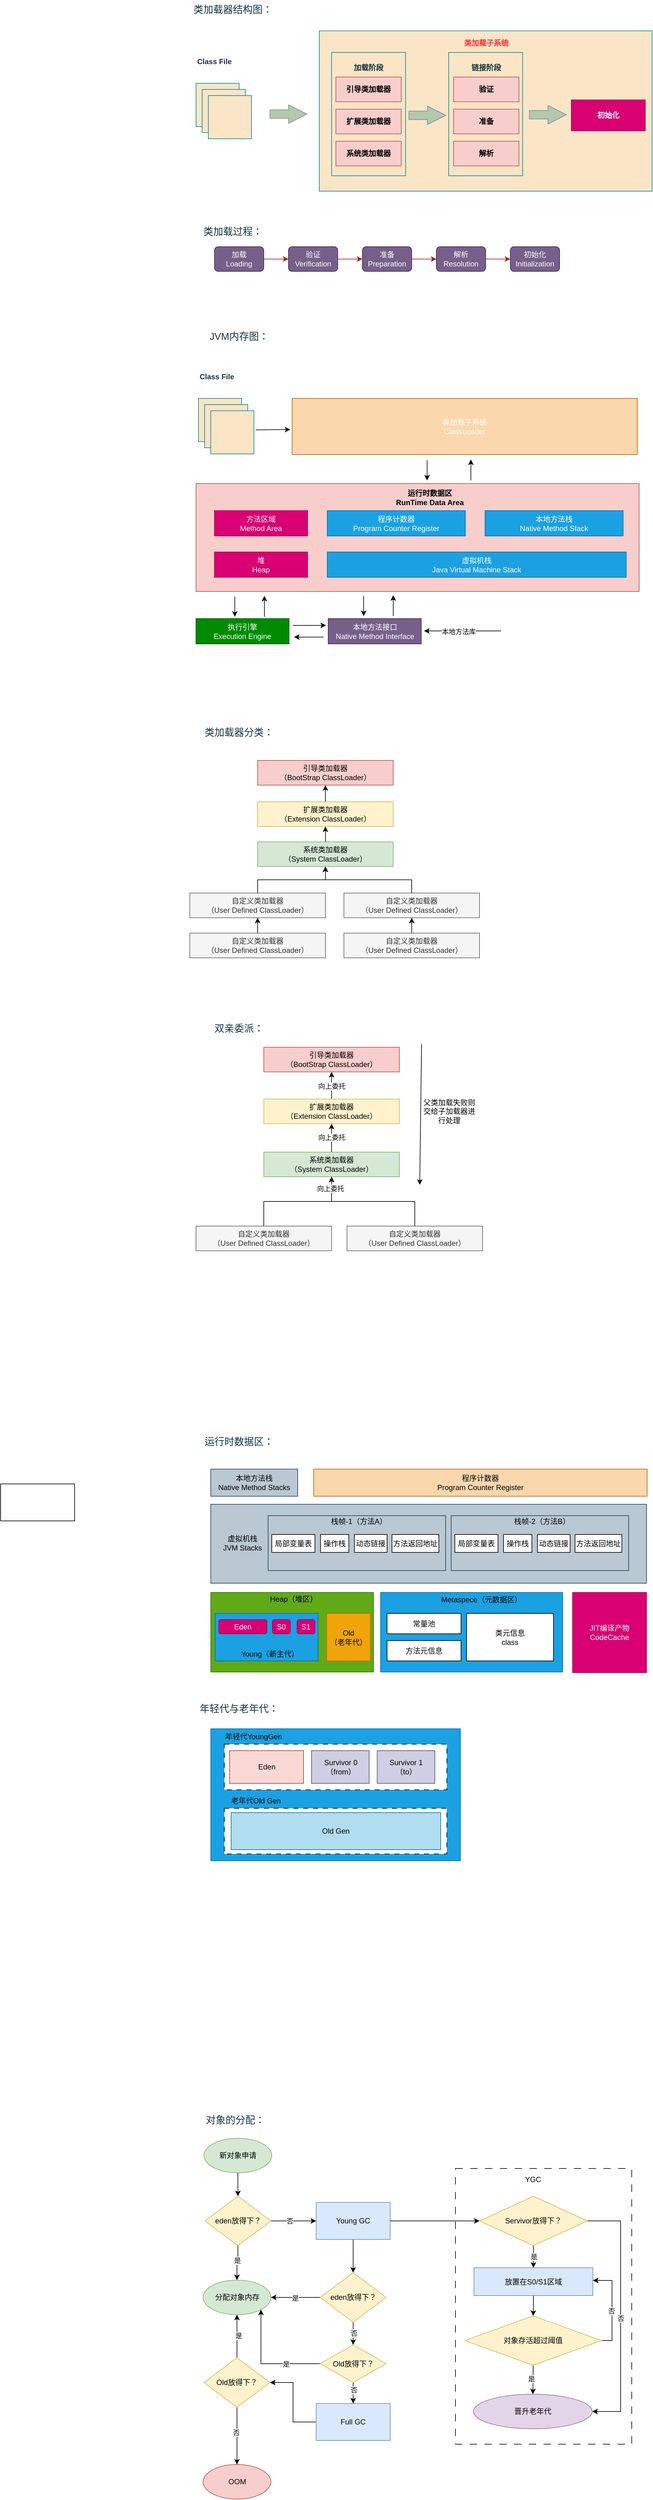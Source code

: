 <mxfile version="28.2.0">
  <diagram name="第 1 页" id="eqtePIM6AgWa9ITxUycX">
    <mxGraphModel dx="2040" dy="730" grid="0" gridSize="10" guides="1" tooltips="1" connect="1" arrows="1" fold="1" page="1" pageScale="1" pageWidth="827" pageHeight="1169" math="0" shadow="0">
      <root>
        <mxCell id="0" />
        <mxCell id="1" parent="0" />
        <mxCell id="AoabHPwV4vqNmbXxIZFJ-24" value="" style="group" parent="1" vertex="1" connectable="0">
          <mxGeometry x="50" y="90" width="740" height="260" as="geometry" />
        </mxCell>
        <mxCell id="AoabHPwV4vqNmbXxIZFJ-2" value="" style="rounded=0;whiteSpace=wrap;html=1;labelBackgroundColor=none;fillColor=#FAE5C7;strokeColor=#0F8B8D;fontColor=#143642;fontStyle=1" parent="AoabHPwV4vqNmbXxIZFJ-24" vertex="1">
          <mxGeometry y="85" width="70" height="70" as="geometry" />
        </mxCell>
        <mxCell id="AoabHPwV4vqNmbXxIZFJ-3" value="" style="rounded=0;whiteSpace=wrap;html=1;labelBackgroundColor=none;fillColor=#FAE5C7;strokeColor=#0F8B8D;fontColor=#143642;fontStyle=1" parent="AoabHPwV4vqNmbXxIZFJ-24" vertex="1">
          <mxGeometry x="10" y="95" width="70" height="70" as="geometry" />
        </mxCell>
        <mxCell id="AoabHPwV4vqNmbXxIZFJ-4" value="" style="rounded=0;whiteSpace=wrap;html=1;labelBackgroundColor=none;fillColor=#FAE5C7;strokeColor=#0F8B8D;fontColor=#143642;fontStyle=1" parent="AoabHPwV4vqNmbXxIZFJ-24" vertex="1">
          <mxGeometry x="20" y="105" width="70" height="70" as="geometry" />
        </mxCell>
        <mxCell id="AoabHPwV4vqNmbXxIZFJ-5" value="" style="rounded=0;whiteSpace=wrap;html=1;labelBackgroundColor=none;fillColor=#FAE5C7;strokeColor=#0F8B8D;fontColor=#143642;fontStyle=1" parent="AoabHPwV4vqNmbXxIZFJ-24" vertex="1">
          <mxGeometry x="200" width="540" height="260" as="geometry" />
        </mxCell>
        <mxCell id="AoabHPwV4vqNmbXxIZFJ-8" value="&lt;font color=&quot;#ff3333&quot;&gt;类加载子系统&lt;/font&gt;" style="text;html=1;strokeColor=none;fillColor=none;align=center;verticalAlign=middle;whiteSpace=wrap;rounded=0;fontStyle=1;labelBackgroundColor=none;fontColor=#143642;" parent="AoabHPwV4vqNmbXxIZFJ-24" vertex="1">
          <mxGeometry x="421" y="5" width="100" height="30" as="geometry" />
        </mxCell>
        <mxCell id="AoabHPwV4vqNmbXxIZFJ-9" value="" style="rounded=0;whiteSpace=wrap;html=1;labelBackgroundColor=none;fillColor=#FAE5C7;strokeColor=#0F8B8D;fontColor=#143642;fontStyle=1" parent="AoabHPwV4vqNmbXxIZFJ-24" vertex="1">
          <mxGeometry x="220" y="35" width="120" height="200" as="geometry" />
        </mxCell>
        <mxCell id="AoabHPwV4vqNmbXxIZFJ-10" value="" style="rounded=0;whiteSpace=wrap;html=1;labelBackgroundColor=none;fillColor=#FAE5C7;strokeColor=#0F8B8D;fontColor=#143642;fontStyle=1" parent="AoabHPwV4vqNmbXxIZFJ-24" vertex="1">
          <mxGeometry x="410" y="35" width="120" height="200" as="geometry" />
        </mxCell>
        <mxCell id="AoabHPwV4vqNmbXxIZFJ-11" value="初始化" style="rounded=0;whiteSpace=wrap;html=1;labelBackgroundColor=none;fillColor=#d80073;strokeColor=#A50040;fontColor=#ffffff;fontStyle=1" parent="AoabHPwV4vqNmbXxIZFJ-24" vertex="1">
          <mxGeometry x="609" y="112" width="120" height="50" as="geometry" />
        </mxCell>
        <mxCell id="AoabHPwV4vqNmbXxIZFJ-12" value="加载阶段" style="text;html=1;strokeColor=none;fillColor=none;align=center;verticalAlign=middle;whiteSpace=wrap;rounded=0;labelBackgroundColor=none;fontColor=#143642;fontStyle=1" parent="AoabHPwV4vqNmbXxIZFJ-24" vertex="1">
          <mxGeometry x="250" y="45" width="60" height="30" as="geometry" />
        </mxCell>
        <mxCell id="AoabHPwV4vqNmbXxIZFJ-13" value="链接阶段" style="text;html=1;strokeColor=none;fillColor=none;align=center;verticalAlign=middle;whiteSpace=wrap;rounded=0;labelBackgroundColor=none;fontColor=#143642;fontStyle=1" parent="AoabHPwV4vqNmbXxIZFJ-24" vertex="1">
          <mxGeometry x="441" y="45" width="60" height="30" as="geometry" />
        </mxCell>
        <mxCell id="AoabHPwV4vqNmbXxIZFJ-14" value="引导类加载器" style="rounded=0;whiteSpace=wrap;html=1;labelBackgroundColor=none;fillColor=#f8cecc;strokeColor=#b85450;fontStyle=1" parent="AoabHPwV4vqNmbXxIZFJ-24" vertex="1">
          <mxGeometry x="227" y="75" width="106" height="40" as="geometry" />
        </mxCell>
        <mxCell id="AoabHPwV4vqNmbXxIZFJ-15" value="扩展类加载器" style="rounded=0;whiteSpace=wrap;html=1;labelBackgroundColor=none;fillColor=#f8cecc;strokeColor=#b85450;fontStyle=1" parent="AoabHPwV4vqNmbXxIZFJ-24" vertex="1">
          <mxGeometry x="227" y="127" width="106" height="40" as="geometry" />
        </mxCell>
        <mxCell id="AoabHPwV4vqNmbXxIZFJ-16" value="系统类加载器" style="rounded=0;whiteSpace=wrap;html=1;labelBackgroundColor=none;fillColor=#f8cecc;strokeColor=#b85450;fontStyle=1" parent="AoabHPwV4vqNmbXxIZFJ-24" vertex="1">
          <mxGeometry x="227" y="179" width="106" height="40" as="geometry" />
        </mxCell>
        <mxCell id="AoabHPwV4vqNmbXxIZFJ-17" value="验证" style="rounded=0;whiteSpace=wrap;html=1;labelBackgroundColor=none;fillColor=#f8cecc;strokeColor=#b85450;fontStyle=1" parent="AoabHPwV4vqNmbXxIZFJ-24" vertex="1">
          <mxGeometry x="418" y="75" width="106" height="40" as="geometry" />
        </mxCell>
        <mxCell id="AoabHPwV4vqNmbXxIZFJ-18" value="准备" style="rounded=0;whiteSpace=wrap;html=1;labelBackgroundColor=none;fillColor=#f8cecc;strokeColor=#b85450;fontStyle=1" parent="AoabHPwV4vqNmbXxIZFJ-24" vertex="1">
          <mxGeometry x="418" y="127" width="106" height="40" as="geometry" />
        </mxCell>
        <mxCell id="AoabHPwV4vqNmbXxIZFJ-19" value="解析" style="rounded=0;whiteSpace=wrap;html=1;labelBackgroundColor=none;fillColor=#f8cecc;strokeColor=#b85450;fontStyle=1" parent="AoabHPwV4vqNmbXxIZFJ-24" vertex="1">
          <mxGeometry x="418" y="179" width="106" height="40" as="geometry" />
        </mxCell>
        <mxCell id="AoabHPwV4vqNmbXxIZFJ-20" value="Class File" style="text;html=1;strokeColor=none;fillColor=none;align=center;verticalAlign=middle;whiteSpace=wrap;rounded=0;fontColor=#143642;fontStyle=1" parent="AoabHPwV4vqNmbXxIZFJ-24" vertex="1">
          <mxGeometry y="35" width="60" height="30" as="geometry" />
        </mxCell>
        <mxCell id="AoabHPwV4vqNmbXxIZFJ-21" value="" style="html=1;shadow=0;dashed=0;align=center;verticalAlign=middle;shape=mxgraph.arrows2.arrow;dy=0.54;dx=29.8;direction=east;notch=0;strokeColor=#788AA3;fontColor=#46495D;fillColor=#B2C9AB;" parent="AoabHPwV4vqNmbXxIZFJ-24" vertex="1">
          <mxGeometry x="120" y="120" width="60" height="30" as="geometry" />
        </mxCell>
        <mxCell id="AoabHPwV4vqNmbXxIZFJ-22" value="" style="html=1;shadow=0;dashed=0;align=center;verticalAlign=middle;shape=mxgraph.arrows2.arrow;dy=0.54;dx=29.8;direction=east;notch=0;strokeColor=#788AA3;fontColor=#46495D;fillColor=#B2C9AB;" parent="AoabHPwV4vqNmbXxIZFJ-24" vertex="1">
          <mxGeometry x="345.5" y="122" width="60" height="30" as="geometry" />
        </mxCell>
        <mxCell id="AoabHPwV4vqNmbXxIZFJ-23" value="" style="html=1;shadow=0;dashed=0;align=center;verticalAlign=middle;shape=mxgraph.arrows2.arrow;dy=0.54;dx=29.8;direction=east;notch=0;strokeColor=#788AA3;fontColor=#46495D;fillColor=#B2C9AB;" parent="AoabHPwV4vqNmbXxIZFJ-24" vertex="1">
          <mxGeometry x="541" y="121" width="60" height="30" as="geometry" />
        </mxCell>
        <mxCell id="AoabHPwV4vqNmbXxIZFJ-25" value="类加载器结构图：" style="text;html=1;strokeColor=none;fillColor=none;align=center;verticalAlign=middle;whiteSpace=wrap;rounded=0;fontColor=#143642;fontSize=16;" parent="1" vertex="1">
          <mxGeometry x="40" y="40" width="140" height="30" as="geometry" />
        </mxCell>
        <mxCell id="AoabHPwV4vqNmbXxIZFJ-37" value="" style="group" parent="1" vertex="1" connectable="0">
          <mxGeometry x="40" y="400" width="600" height="80" as="geometry" />
        </mxCell>
        <mxCell id="AoabHPwV4vqNmbXxIZFJ-26" value="类加载过程：" style="text;html=1;strokeColor=none;fillColor=none;align=center;verticalAlign=middle;whiteSpace=wrap;rounded=0;fontColor=#143642;fontSize=16;" parent="AoabHPwV4vqNmbXxIZFJ-37" vertex="1">
          <mxGeometry width="140" height="30" as="geometry" />
        </mxCell>
        <mxCell id="AoabHPwV4vqNmbXxIZFJ-28" value="加载&lt;br&gt;Loading" style="rounded=1;whiteSpace=wrap;html=1;strokeColor=#432D57;fontColor=#ffffff;fillColor=#76608a;" parent="AoabHPwV4vqNmbXxIZFJ-37" vertex="1">
          <mxGeometry x="40" y="40" width="80" height="40" as="geometry" />
        </mxCell>
        <mxCell id="AoabHPwV4vqNmbXxIZFJ-29" value="验证&lt;br&gt;Verification" style="rounded=1;whiteSpace=wrap;html=1;strokeColor=#432D57;fontColor=#ffffff;fillColor=#76608a;" parent="AoabHPwV4vqNmbXxIZFJ-37" vertex="1">
          <mxGeometry x="160" y="40" width="80" height="40" as="geometry" />
        </mxCell>
        <mxCell id="AoabHPwV4vqNmbXxIZFJ-33" value="" style="edgeStyle=orthogonalEdgeStyle;rounded=0;orthogonalLoop=1;jettySize=auto;html=1;strokeColor=#A8201A;fontColor=#143642;fillColor=#FAE5C7;" parent="AoabHPwV4vqNmbXxIZFJ-37" source="AoabHPwV4vqNmbXxIZFJ-28" target="AoabHPwV4vqNmbXxIZFJ-29" edge="1">
          <mxGeometry relative="1" as="geometry" />
        </mxCell>
        <mxCell id="AoabHPwV4vqNmbXxIZFJ-30" value="准备&lt;br&gt;Preparation" style="rounded=1;whiteSpace=wrap;html=1;strokeColor=#432D57;fontColor=#ffffff;fillColor=#76608a;" parent="AoabHPwV4vqNmbXxIZFJ-37" vertex="1">
          <mxGeometry x="280" y="40" width="80" height="40" as="geometry" />
        </mxCell>
        <mxCell id="AoabHPwV4vqNmbXxIZFJ-34" value="" style="edgeStyle=orthogonalEdgeStyle;rounded=0;orthogonalLoop=1;jettySize=auto;html=1;strokeColor=#A8201A;fontColor=#143642;fillColor=#FAE5C7;" parent="AoabHPwV4vqNmbXxIZFJ-37" source="AoabHPwV4vqNmbXxIZFJ-29" target="AoabHPwV4vqNmbXxIZFJ-30" edge="1">
          <mxGeometry relative="1" as="geometry" />
        </mxCell>
        <mxCell id="AoabHPwV4vqNmbXxIZFJ-31" value="解析&lt;br&gt;Resolution" style="rounded=1;whiteSpace=wrap;html=1;strokeColor=#432D57;fontColor=#ffffff;fillColor=#76608a;" parent="AoabHPwV4vqNmbXxIZFJ-37" vertex="1">
          <mxGeometry x="400" y="40" width="80" height="40" as="geometry" />
        </mxCell>
        <mxCell id="AoabHPwV4vqNmbXxIZFJ-35" value="" style="edgeStyle=orthogonalEdgeStyle;rounded=0;orthogonalLoop=1;jettySize=auto;html=1;strokeColor=#A8201A;fontColor=#143642;fillColor=#FAE5C7;" parent="AoabHPwV4vqNmbXxIZFJ-37" source="AoabHPwV4vqNmbXxIZFJ-30" target="AoabHPwV4vqNmbXxIZFJ-31" edge="1">
          <mxGeometry relative="1" as="geometry" />
        </mxCell>
        <mxCell id="AoabHPwV4vqNmbXxIZFJ-32" value="初始化&lt;br&gt;Initialization" style="rounded=1;whiteSpace=wrap;html=1;strokeColor=#432D57;fontColor=#ffffff;fillColor=#76608a;" parent="AoabHPwV4vqNmbXxIZFJ-37" vertex="1">
          <mxGeometry x="520" y="40" width="80" height="40" as="geometry" />
        </mxCell>
        <mxCell id="AoabHPwV4vqNmbXxIZFJ-36" value="" style="edgeStyle=orthogonalEdgeStyle;rounded=0;orthogonalLoop=1;jettySize=auto;html=1;strokeColor=#A8201A;fontColor=#143642;fillColor=#FAE5C7;" parent="AoabHPwV4vqNmbXxIZFJ-37" source="AoabHPwV4vqNmbXxIZFJ-31" target="AoabHPwV4vqNmbXxIZFJ-32" edge="1">
          <mxGeometry relative="1" as="geometry" />
        </mxCell>
        <mxCell id="120FaNfCN4efDwmngprg-2" value="JVM内存图：" style="text;html=1;strokeColor=none;fillColor=none;align=center;verticalAlign=middle;whiteSpace=wrap;rounded=0;fontColor=#143642;fontSize=16;" parent="1" vertex="1">
          <mxGeometry x="50" y="570" width="140" height="30" as="geometry" />
        </mxCell>
        <mxCell id="120FaNfCN4efDwmngprg-33" value="" style="group" parent="1" vertex="1" connectable="0">
          <mxGeometry x="50" y="636" width="719" height="448" as="geometry" />
        </mxCell>
        <mxCell id="120FaNfCN4efDwmngprg-3" value="" style="rounded=0;whiteSpace=wrap;html=1;labelBackgroundColor=none;fillColor=#FAE5C7;strokeColor=#0F8B8D;fontColor=#143642;fontStyle=1" parent="120FaNfCN4efDwmngprg-33" vertex="1">
          <mxGeometry x="4" y="50" width="70" height="70" as="geometry" />
        </mxCell>
        <mxCell id="120FaNfCN4efDwmngprg-4" value="" style="rounded=0;whiteSpace=wrap;html=1;labelBackgroundColor=none;fillColor=#FAE5C7;strokeColor=#0F8B8D;fontColor=#143642;fontStyle=1" parent="120FaNfCN4efDwmngprg-33" vertex="1">
          <mxGeometry x="14" y="60" width="70" height="70" as="geometry" />
        </mxCell>
        <mxCell id="120FaNfCN4efDwmngprg-5" value="" style="rounded=0;whiteSpace=wrap;html=1;labelBackgroundColor=none;fillColor=#FAE5C7;strokeColor=#0F8B8D;fontColor=#143642;fontStyle=1" parent="120FaNfCN4efDwmngprg-33" vertex="1">
          <mxGeometry x="24" y="70" width="70" height="70" as="geometry" />
        </mxCell>
        <mxCell id="120FaNfCN4efDwmngprg-6" value="Class File" style="text;html=1;strokeColor=none;fillColor=none;align=center;verticalAlign=middle;whiteSpace=wrap;rounded=0;fontColor=#143642;fontStyle=1" parent="120FaNfCN4efDwmngprg-33" vertex="1">
          <mxGeometry x="4" width="60" height="30" as="geometry" />
        </mxCell>
        <mxCell id="120FaNfCN4efDwmngprg-7" value="&lt;font style=&quot;color: rgb(255, 255, 255);&quot;&gt;类加载子系统&lt;br&gt;ClassLoader&lt;/font&gt;" style="rounded=0;whiteSpace=wrap;html=1;fillColor=#fad7ac;strokeColor=#b46504;" parent="120FaNfCN4efDwmngprg-33" vertex="1">
          <mxGeometry x="156" y="50" width="560" height="91" as="geometry" />
        </mxCell>
        <mxCell id="120FaNfCN4efDwmngprg-9" value="" style="rounded=0;whiteSpace=wrap;html=1;fillColor=#f8cecc;strokeColor=#b85450;" parent="120FaNfCN4efDwmngprg-33" vertex="1">
          <mxGeometry y="188" width="719" height="175" as="geometry" />
        </mxCell>
        <mxCell id="120FaNfCN4efDwmngprg-10" value="&lt;b&gt;运行时数据区&lt;br&gt;RunTime Data Area&lt;/b&gt;" style="text;html=1;align=center;verticalAlign=middle;whiteSpace=wrap;rounded=0;" parent="120FaNfCN4efDwmngprg-33" vertex="1">
          <mxGeometry x="306.5" y="196" width="144.5" height="30" as="geometry" />
        </mxCell>
        <mxCell id="120FaNfCN4efDwmngprg-12" value="方法区域&lt;br&gt;Method Area" style="rounded=0;whiteSpace=wrap;html=1;fillColor=#d80073;fontColor=#ffffff;strokeColor=#A50040;" parent="120FaNfCN4efDwmngprg-33" vertex="1">
          <mxGeometry x="30" y="232" width="151" height="41" as="geometry" />
        </mxCell>
        <mxCell id="120FaNfCN4efDwmngprg-13" value="堆&lt;br&gt;Heap" style="rounded=0;whiteSpace=wrap;html=1;fillColor=#d80073;fontColor=#ffffff;strokeColor=#A50040;" parent="120FaNfCN4efDwmngprg-33" vertex="1">
          <mxGeometry x="30" y="299" width="151" height="41" as="geometry" />
        </mxCell>
        <mxCell id="120FaNfCN4efDwmngprg-14" value="程序计数器&lt;br&gt;Program Counter Register" style="rounded=0;whiteSpace=wrap;html=1;fillColor=#1ba1e2;fontColor=#ffffff;strokeColor=#006EAF;" parent="120FaNfCN4efDwmngprg-33" vertex="1">
          <mxGeometry x="213" y="232" width="224" height="41" as="geometry" />
        </mxCell>
        <mxCell id="120FaNfCN4efDwmngprg-16" value="本地方法栈&lt;br&gt;Native Method Stack" style="rounded=0;whiteSpace=wrap;html=1;fillColor=#1ba1e2;fontColor=#ffffff;strokeColor=#006EAF;" parent="120FaNfCN4efDwmngprg-33" vertex="1">
          <mxGeometry x="469" y="232" width="224" height="41" as="geometry" />
        </mxCell>
        <mxCell id="120FaNfCN4efDwmngprg-17" value="虚拟机栈&lt;br&gt;Java Virtual Machine Stack" style="rounded=0;whiteSpace=wrap;html=1;fillColor=#1ba1e2;fontColor=#ffffff;strokeColor=#006EAF;" parent="120FaNfCN4efDwmngprg-33" vertex="1">
          <mxGeometry x="213" y="299" width="485" height="41" as="geometry" />
        </mxCell>
        <mxCell id="120FaNfCN4efDwmngprg-18" value="执行引擎&lt;br&gt;Execution Engine" style="rounded=0;whiteSpace=wrap;html=1;fillColor=#008a00;fontColor=#ffffff;strokeColor=#005700;" parent="120FaNfCN4efDwmngprg-33" vertex="1">
          <mxGeometry y="407" width="151" height="41" as="geometry" />
        </mxCell>
        <mxCell id="120FaNfCN4efDwmngprg-19" value="本地方法接口&lt;br&gt;Native Method Interface" style="rounded=0;whiteSpace=wrap;html=1;fillColor=#76608a;fontColor=#ffffff;strokeColor=#432D57;" parent="120FaNfCN4efDwmngprg-33" vertex="1">
          <mxGeometry x="214.5" y="407" width="151" height="41" as="geometry" />
        </mxCell>
        <mxCell id="120FaNfCN4efDwmngprg-21" value="" style="endArrow=classic;html=1;rounded=0;entryX=0;entryY=0.5;entryDx=0;entryDy=0;" parent="120FaNfCN4efDwmngprg-33" edge="1">
          <mxGeometry width="50" height="50" relative="1" as="geometry">
            <mxPoint x="97" y="101" as="sourcePoint" />
            <mxPoint x="153" y="100.5" as="targetPoint" />
          </mxGeometry>
        </mxCell>
        <mxCell id="120FaNfCN4efDwmngprg-23" value="" style="endArrow=classic;html=1;rounded=0;" parent="120FaNfCN4efDwmngprg-33" edge="1">
          <mxGeometry width="50" height="50" relative="1" as="geometry">
            <mxPoint x="375" y="150" as="sourcePoint" />
            <mxPoint x="375" y="183" as="targetPoint" />
          </mxGeometry>
        </mxCell>
        <mxCell id="120FaNfCN4efDwmngprg-24" value="" style="endArrow=classic;html=1;rounded=0;" parent="120FaNfCN4efDwmngprg-33" edge="1">
          <mxGeometry width="50" height="50" relative="1" as="geometry">
            <mxPoint x="446" y="183" as="sourcePoint" />
            <mxPoint x="446" y="149" as="targetPoint" />
          </mxGeometry>
        </mxCell>
        <mxCell id="120FaNfCN4efDwmngprg-25" value="" style="endArrow=classic;html=1;rounded=0;" parent="120FaNfCN4efDwmngprg-33" edge="1">
          <mxGeometry width="50" height="50" relative="1" as="geometry">
            <mxPoint x="63" y="371" as="sourcePoint" />
            <mxPoint x="63" y="404" as="targetPoint" />
          </mxGeometry>
        </mxCell>
        <mxCell id="120FaNfCN4efDwmngprg-26" value="" style="endArrow=classic;html=1;rounded=0;" parent="120FaNfCN4efDwmngprg-33" edge="1">
          <mxGeometry width="50" height="50" relative="1" as="geometry">
            <mxPoint x="111" y="404" as="sourcePoint" />
            <mxPoint x="111" y="370" as="targetPoint" />
          </mxGeometry>
        </mxCell>
        <mxCell id="120FaNfCN4efDwmngprg-27" value="" style="endArrow=classic;html=1;rounded=0;" parent="120FaNfCN4efDwmngprg-33" edge="1">
          <mxGeometry width="50" height="50" relative="1" as="geometry">
            <mxPoint x="272" y="370" as="sourcePoint" />
            <mxPoint x="272" y="403" as="targetPoint" />
          </mxGeometry>
        </mxCell>
        <mxCell id="120FaNfCN4efDwmngprg-28" value="" style="endArrow=classic;html=1;rounded=0;" parent="120FaNfCN4efDwmngprg-33" edge="1">
          <mxGeometry width="50" height="50" relative="1" as="geometry">
            <mxPoint x="320" y="403" as="sourcePoint" />
            <mxPoint x="320" y="369" as="targetPoint" />
          </mxGeometry>
        </mxCell>
        <mxCell id="120FaNfCN4efDwmngprg-29" value="" style="endArrow=classic;html=1;rounded=0;" parent="120FaNfCN4efDwmngprg-33" edge="1">
          <mxGeometry width="50" height="50" relative="1" as="geometry">
            <mxPoint x="157" y="418" as="sourcePoint" />
            <mxPoint x="211" y="418" as="targetPoint" />
          </mxGeometry>
        </mxCell>
        <mxCell id="120FaNfCN4efDwmngprg-30" value="" style="endArrow=classic;html=1;rounded=0;" parent="120FaNfCN4efDwmngprg-33" edge="1">
          <mxGeometry width="50" height="50" relative="1" as="geometry">
            <mxPoint x="207" y="437" as="sourcePoint" />
            <mxPoint x="159" y="437" as="targetPoint" />
          </mxGeometry>
        </mxCell>
        <mxCell id="120FaNfCN4efDwmngprg-31" value="" style="endArrow=classic;html=1;rounded=0;" parent="120FaNfCN4efDwmngprg-33" edge="1">
          <mxGeometry width="50" height="50" relative="1" as="geometry">
            <mxPoint x="495" y="427" as="sourcePoint" />
            <mxPoint x="370" y="427" as="targetPoint" />
          </mxGeometry>
        </mxCell>
        <mxCell id="120FaNfCN4efDwmngprg-32" value="本地方法库" style="edgeLabel;html=1;align=center;verticalAlign=middle;resizable=0;points=[];" parent="120FaNfCN4efDwmngprg-31" vertex="1" connectable="0">
          <mxGeometry x="0.216" y="2" relative="1" as="geometry">
            <mxPoint x="7" y="-1" as="offset" />
          </mxGeometry>
        </mxCell>
        <mxCell id="120FaNfCN4efDwmngprg-34" value="" style="rounded=0;whiteSpace=wrap;html=1;" parent="1" vertex="1">
          <mxGeometry x="-267" y="2446" width="120" height="60" as="geometry" />
        </mxCell>
        <mxCell id="120FaNfCN4efDwmngprg-72" value="" style="group" parent="1" vertex="1" connectable="0">
          <mxGeometry x="50" y="1692" width="465" height="376" as="geometry" />
        </mxCell>
        <mxCell id="120FaNfCN4efDwmngprg-50" value="双亲委派：" style="text;html=1;strokeColor=none;fillColor=none;align=center;verticalAlign=middle;whiteSpace=wrap;rounded=0;fontColor=#143642;fontSize=16;" parent="120FaNfCN4efDwmngprg-72" vertex="1">
          <mxGeometry width="140" height="30" as="geometry" />
        </mxCell>
        <mxCell id="120FaNfCN4efDwmngprg-51" value="引导类加载器&lt;br&gt;（BootStrap ClassLoader）" style="rounded=0;whiteSpace=wrap;html=1;fillColor=#f8cecc;strokeColor=#b85450;" parent="120FaNfCN4efDwmngprg-72" vertex="1">
          <mxGeometry x="110" y="46" width="220" height="40" as="geometry" />
        </mxCell>
        <mxCell id="120FaNfCN4efDwmngprg-52" value="" style="edgeStyle=orthogonalEdgeStyle;rounded=0;orthogonalLoop=1;jettySize=auto;html=1;" parent="120FaNfCN4efDwmngprg-72" source="120FaNfCN4efDwmngprg-53" target="120FaNfCN4efDwmngprg-51" edge="1">
          <mxGeometry relative="1" as="geometry" />
        </mxCell>
        <mxCell id="120FaNfCN4efDwmngprg-67" value="向上委托" style="edgeLabel;html=1;align=center;verticalAlign=middle;resizable=0;points=[];" parent="120FaNfCN4efDwmngprg-52" vertex="1" connectable="0">
          <mxGeometry x="-0.045" relative="1" as="geometry">
            <mxPoint as="offset" />
          </mxGeometry>
        </mxCell>
        <mxCell id="120FaNfCN4efDwmngprg-53" value="扩展类加载器&lt;br&gt;（Extension ClassLoader）" style="rounded=0;whiteSpace=wrap;html=1;fillColor=#fff2cc;strokeColor=#d6b656;" parent="120FaNfCN4efDwmngprg-72" vertex="1">
          <mxGeometry x="110" y="130" width="220" height="40" as="geometry" />
        </mxCell>
        <mxCell id="120FaNfCN4efDwmngprg-54" value="" style="edgeStyle=orthogonalEdgeStyle;rounded=0;orthogonalLoop=1;jettySize=auto;html=1;" parent="120FaNfCN4efDwmngprg-72" source="120FaNfCN4efDwmngprg-55" target="120FaNfCN4efDwmngprg-53" edge="1">
          <mxGeometry relative="1" as="geometry" />
        </mxCell>
        <mxCell id="120FaNfCN4efDwmngprg-65" value="&lt;span style=&quot;color: rgba(0, 0, 0, 0); font-family: monospace; font-size: 0px; text-align: start; background-color: rgb(236, 236, 236);&quot;&gt;%3CmxGraphModel%3E%3Croot%3E%3CmxCell%20id%3D%220%22%2F%3E%3CmxCell%20id%3D%221%22%20parent%3D%220%22%2F%3E%3CmxCell%20id%3D%222%22%20value%3D%22%E5%90%91%E4%B8%8A%E5%A7%94%E6%89%98%22%20style%3D%22edgeLabel%3Bhtml%3D1%3Balign%3Dcenter%3BverticalAlign%3Dmiddle%3Bresizable%3D0%3Bpoints%3D%5B%5D%3B%22%20vertex%3D%221%22%20connectable%3D%220%22%20parent%3D%221%22%3E%3CmxGeometry%20x%3D%22268%22%20y%3D%221972%22%20as%3D%22geometry%22%2F%3E%3C%2FmxCell%3E%3C%2Froot%3E%3C%2FmxGraphModel%3E&lt;/span&gt;" style="edgeLabel;html=1;align=center;verticalAlign=middle;resizable=0;points=[];" parent="120FaNfCN4efDwmngprg-54" vertex="1" connectable="0">
          <mxGeometry x="0.077" y="3" relative="1" as="geometry">
            <mxPoint as="offset" />
          </mxGeometry>
        </mxCell>
        <mxCell id="120FaNfCN4efDwmngprg-66" value="向上委托" style="edgeLabel;html=1;align=center;verticalAlign=middle;resizable=0;points=[];" parent="120FaNfCN4efDwmngprg-54" vertex="1" connectable="0">
          <mxGeometry x="0.043" relative="1" as="geometry">
            <mxPoint as="offset" />
          </mxGeometry>
        </mxCell>
        <mxCell id="120FaNfCN4efDwmngprg-55" value="系统类加载器&lt;br&gt;（System ClassLoader）" style="rounded=0;whiteSpace=wrap;html=1;fillColor=#d5e8d4;strokeColor=#82b366;" parent="120FaNfCN4efDwmngprg-72" vertex="1">
          <mxGeometry x="110" y="216" width="220" height="40" as="geometry" />
        </mxCell>
        <mxCell id="120FaNfCN4efDwmngprg-56" value="" style="edgeStyle=orthogonalEdgeStyle;rounded=0;orthogonalLoop=1;jettySize=auto;html=1;" parent="120FaNfCN4efDwmngprg-72" source="120FaNfCN4efDwmngprg-57" target="120FaNfCN4efDwmngprg-55" edge="1">
          <mxGeometry relative="1" as="geometry" />
        </mxCell>
        <mxCell id="120FaNfCN4efDwmngprg-57" value="自定义类加载器&lt;br&gt;（User Defined ClassLoader）" style="rounded=0;whiteSpace=wrap;html=1;fillColor=#f5f5f5;fontColor=#333333;strokeColor=#666666;" parent="120FaNfCN4efDwmngprg-72" vertex="1">
          <mxGeometry y="336" width="220" height="40" as="geometry" />
        </mxCell>
        <mxCell id="120FaNfCN4efDwmngprg-58" value="" style="edgeStyle=orthogonalEdgeStyle;rounded=0;orthogonalLoop=1;jettySize=auto;html=1;" parent="120FaNfCN4efDwmngprg-72" source="120FaNfCN4efDwmngprg-59" target="120FaNfCN4efDwmngprg-55" edge="1">
          <mxGeometry relative="1" as="geometry" />
        </mxCell>
        <mxCell id="120FaNfCN4efDwmngprg-64" value="向上委托" style="edgeLabel;html=1;align=center;verticalAlign=middle;resizable=0;points=[];" parent="120FaNfCN4efDwmngprg-58" vertex="1" connectable="0">
          <mxGeometry x="0.828" y="2" relative="1" as="geometry">
            <mxPoint as="offset" />
          </mxGeometry>
        </mxCell>
        <mxCell id="120FaNfCN4efDwmngprg-59" value="自定义类加载器&lt;br style=&quot;border-color: var(--border-color);&quot;&gt;（User Defined ClassLoader）" style="rounded=0;whiteSpace=wrap;html=1;fillColor=#f5f5f5;fontColor=#333333;strokeColor=#666666;" parent="120FaNfCN4efDwmngprg-72" vertex="1">
          <mxGeometry x="245" y="336" width="220" height="40" as="geometry" />
        </mxCell>
        <mxCell id="120FaNfCN4efDwmngprg-68" value="" style="endArrow=classic;html=1;rounded=0;" parent="120FaNfCN4efDwmngprg-72" edge="1">
          <mxGeometry width="50" height="50" relative="1" as="geometry">
            <mxPoint x="366" y="41" as="sourcePoint" />
            <mxPoint x="363" y="269" as="targetPoint" />
          </mxGeometry>
        </mxCell>
        <mxCell id="120FaNfCN4efDwmngprg-71" value="父类加载失败则交给子加载器进行处理" style="text;html=1;align=center;verticalAlign=middle;whiteSpace=wrap;rounded=0;" parent="120FaNfCN4efDwmngprg-72" vertex="1">
          <mxGeometry x="368" y="116" width="86" height="68" as="geometry" />
        </mxCell>
        <mxCell id="120FaNfCN4efDwmngprg-73" value="运行时数据区：" style="text;html=1;strokeColor=none;fillColor=none;align=center;verticalAlign=middle;whiteSpace=wrap;rounded=0;fontColor=#143642;fontSize=16;" parent="1" vertex="1">
          <mxGeometry x="50" y="2362" width="140" height="30" as="geometry" />
        </mxCell>
        <mxCell id="120FaNfCN4efDwmngprg-74" value="" style="group" parent="1" vertex="1" connectable="0">
          <mxGeometry x="40" y="1212" width="470" height="381" as="geometry" />
        </mxCell>
        <mxCell id="120FaNfCN4efDwmngprg-35" value="引导类加载器&lt;br&gt;（BootStrap ClassLoader）" style="rounded=0;whiteSpace=wrap;html=1;fillColor=#f8cecc;strokeColor=#b85450;" parent="120FaNfCN4efDwmngprg-74" vertex="1">
          <mxGeometry x="110" y="61" width="220" height="40" as="geometry" />
        </mxCell>
        <mxCell id="120FaNfCN4efDwmngprg-36" value="" style="edgeStyle=orthogonalEdgeStyle;rounded=0;orthogonalLoop=1;jettySize=auto;html=1;" parent="120FaNfCN4efDwmngprg-74" source="120FaNfCN4efDwmngprg-37" target="120FaNfCN4efDwmngprg-35" edge="1">
          <mxGeometry relative="1" as="geometry" />
        </mxCell>
        <mxCell id="120FaNfCN4efDwmngprg-37" value="扩展类加载器&lt;br&gt;（Extension ClassLoader）" style="rounded=0;whiteSpace=wrap;html=1;fillColor=#fff2cc;strokeColor=#d6b656;" parent="120FaNfCN4efDwmngprg-74" vertex="1">
          <mxGeometry x="110" y="128" width="220" height="40" as="geometry" />
        </mxCell>
        <mxCell id="120FaNfCN4efDwmngprg-38" value="" style="edgeStyle=orthogonalEdgeStyle;rounded=0;orthogonalLoop=1;jettySize=auto;html=1;" parent="120FaNfCN4efDwmngprg-74" source="120FaNfCN4efDwmngprg-39" target="120FaNfCN4efDwmngprg-37" edge="1">
          <mxGeometry relative="1" as="geometry" />
        </mxCell>
        <mxCell id="120FaNfCN4efDwmngprg-39" value="系统类加载器&lt;br&gt;（System ClassLoader）" style="rounded=0;whiteSpace=wrap;html=1;fillColor=#d5e8d4;strokeColor=#82b366;" parent="120FaNfCN4efDwmngprg-74" vertex="1">
          <mxGeometry x="110" y="193" width="220" height="40" as="geometry" />
        </mxCell>
        <mxCell id="120FaNfCN4efDwmngprg-40" value="" style="edgeStyle=orthogonalEdgeStyle;rounded=0;orthogonalLoop=1;jettySize=auto;html=1;" parent="120FaNfCN4efDwmngprg-74" source="120FaNfCN4efDwmngprg-41" target="120FaNfCN4efDwmngprg-39" edge="1">
          <mxGeometry relative="1" as="geometry" />
        </mxCell>
        <mxCell id="120FaNfCN4efDwmngprg-41" value="自定义类加载器&lt;br&gt;（User Defined ClassLoader）" style="rounded=0;whiteSpace=wrap;html=1;fillColor=#f5f5f5;fontColor=#333333;strokeColor=#666666;" parent="120FaNfCN4efDwmngprg-74" vertex="1">
          <mxGeometry y="276" width="220" height="40" as="geometry" />
        </mxCell>
        <mxCell id="120FaNfCN4efDwmngprg-42" value="" style="edgeStyle=orthogonalEdgeStyle;rounded=0;orthogonalLoop=1;jettySize=auto;html=1;" parent="120FaNfCN4efDwmngprg-74" source="120FaNfCN4efDwmngprg-43" target="120FaNfCN4efDwmngprg-39" edge="1">
          <mxGeometry relative="1" as="geometry" />
        </mxCell>
        <mxCell id="120FaNfCN4efDwmngprg-43" value="自定义类加载器&lt;br style=&quot;border-color: var(--border-color);&quot;&gt;（User Defined ClassLoader）" style="rounded=0;whiteSpace=wrap;html=1;fillColor=#f5f5f5;fontColor=#333333;strokeColor=#666666;" parent="120FaNfCN4efDwmngprg-74" vertex="1">
          <mxGeometry x="250" y="276" width="220" height="40" as="geometry" />
        </mxCell>
        <mxCell id="120FaNfCN4efDwmngprg-44" value="" style="edgeStyle=orthogonalEdgeStyle;rounded=0;orthogonalLoop=1;jettySize=auto;html=1;" parent="120FaNfCN4efDwmngprg-74" source="120FaNfCN4efDwmngprg-45" target="120FaNfCN4efDwmngprg-41" edge="1">
          <mxGeometry relative="1" as="geometry" />
        </mxCell>
        <mxCell id="120FaNfCN4efDwmngprg-45" value="自定义类加载器&lt;br&gt;（User Defined ClassLoader）" style="rounded=0;whiteSpace=wrap;html=1;fillColor=#f5f5f5;fontColor=#333333;strokeColor=#666666;" parent="120FaNfCN4efDwmngprg-74" vertex="1">
          <mxGeometry y="341" width="220" height="40" as="geometry" />
        </mxCell>
        <mxCell id="120FaNfCN4efDwmngprg-46" value="" style="edgeStyle=orthogonalEdgeStyle;rounded=0;orthogonalLoop=1;jettySize=auto;html=1;" parent="120FaNfCN4efDwmngprg-74" source="120FaNfCN4efDwmngprg-47" target="120FaNfCN4efDwmngprg-43" edge="1">
          <mxGeometry relative="1" as="geometry" />
        </mxCell>
        <mxCell id="120FaNfCN4efDwmngprg-47" value="自定义类加载器&lt;br style=&quot;border-color: var(--border-color);&quot;&gt;（User Defined ClassLoader）" style="rounded=0;whiteSpace=wrap;html=1;fillColor=#f5f5f5;fontColor=#333333;strokeColor=#666666;" parent="120FaNfCN4efDwmngprg-74" vertex="1">
          <mxGeometry x="250" y="341" width="220" height="40" as="geometry" />
        </mxCell>
        <mxCell id="120FaNfCN4efDwmngprg-49" value="类加载器分类：" style="text;html=1;strokeColor=none;fillColor=none;align=center;verticalAlign=middle;whiteSpace=wrap;rounded=0;fontColor=#143642;fontSize=16;" parent="120FaNfCN4efDwmngprg-74" vertex="1">
          <mxGeometry x="10" width="140" height="30" as="geometry" />
        </mxCell>
        <mxCell id="120FaNfCN4efDwmngprg-75" value="本地方法栈&lt;br&gt;Native Method Stacks" style="rounded=0;whiteSpace=wrap;html=1;fillColor=#bac8d3;strokeColor=#23445d;" parent="1" vertex="1">
          <mxGeometry x="74" y="2422" width="141" height="44" as="geometry" />
        </mxCell>
        <mxCell id="120FaNfCN4efDwmngprg-76" value="程序计数器&lt;br&gt;Program Counter Register" style="rounded=0;whiteSpace=wrap;html=1;fillColor=#fad7ac;strokeColor=#b46504;" parent="1" vertex="1">
          <mxGeometry x="241" y="2422" width="541" height="44" as="geometry" />
        </mxCell>
        <mxCell id="120FaNfCN4efDwmngprg-77" value="" style="rounded=0;whiteSpace=wrap;html=1;fillColor=#bac8d3;strokeColor=#23445d;" parent="1" vertex="1">
          <mxGeometry x="74" y="2479" width="707" height="128" as="geometry" />
        </mxCell>
        <mxCell id="120FaNfCN4efDwmngprg-78" value="" style="rounded=0;whiteSpace=wrap;html=1;fillColor=#bac8d3;strokeColor=#23445d;" parent="1" vertex="1">
          <mxGeometry x="167" y="2497.5" width="288" height="89" as="geometry" />
        </mxCell>
        <mxCell id="120FaNfCN4efDwmngprg-79" value="虚拟机栈&lt;br&gt;JVM Stacks" style="text;html=1;align=center;verticalAlign=middle;whiteSpace=wrap;rounded=0;" parent="1" vertex="1">
          <mxGeometry x="74" y="2527" width="103" height="30" as="geometry" />
        </mxCell>
        <mxCell id="120FaNfCN4efDwmngprg-81" value="栈帧-1（方法A）" style="text;html=1;align=center;verticalAlign=middle;whiteSpace=wrap;rounded=0;" parent="1" vertex="1">
          <mxGeometry x="267" y="2497.5" width="95" height="18.5" as="geometry" />
        </mxCell>
        <mxCell id="120FaNfCN4efDwmngprg-82" value="局部变量表" style="rounded=0;whiteSpace=wrap;html=1;" parent="1" vertex="1">
          <mxGeometry x="173" y="2528" width="70" height="29" as="geometry" />
        </mxCell>
        <mxCell id="120FaNfCN4efDwmngprg-83" value="操作栈" style="rounded=0;whiteSpace=wrap;html=1;" parent="1" vertex="1">
          <mxGeometry x="252" y="2528" width="46" height="29" as="geometry" />
        </mxCell>
        <mxCell id="120FaNfCN4efDwmngprg-84" value="动态链接" style="rounded=0;whiteSpace=wrap;html=1;" parent="1" vertex="1">
          <mxGeometry x="307" y="2528" width="53" height="29" as="geometry" />
        </mxCell>
        <mxCell id="120FaNfCN4efDwmngprg-85" value="方法返回地址" style="rounded=0;whiteSpace=wrap;html=1;" parent="1" vertex="1">
          <mxGeometry x="368" y="2528" width="76" height="29" as="geometry" />
        </mxCell>
        <mxCell id="120FaNfCN4efDwmngprg-86" value="" style="rounded=0;whiteSpace=wrap;html=1;fillColor=#bac8d3;strokeColor=#23445d;" parent="1" vertex="1">
          <mxGeometry x="464" y="2497.5" width="288" height="89" as="geometry" />
        </mxCell>
        <mxCell id="120FaNfCN4efDwmngprg-87" value="栈帧-2（方法B）" style="text;html=1;align=center;verticalAlign=middle;whiteSpace=wrap;rounded=0;" parent="1" vertex="1">
          <mxGeometry x="564" y="2497.5" width="95" height="18.5" as="geometry" />
        </mxCell>
        <mxCell id="120FaNfCN4efDwmngprg-88" value="局部变量表" style="rounded=0;whiteSpace=wrap;html=1;" parent="1" vertex="1">
          <mxGeometry x="470" y="2528" width="70" height="29" as="geometry" />
        </mxCell>
        <mxCell id="120FaNfCN4efDwmngprg-89" value="操作栈" style="rounded=0;whiteSpace=wrap;html=1;" parent="1" vertex="1">
          <mxGeometry x="549" y="2528" width="46" height="29" as="geometry" />
        </mxCell>
        <mxCell id="120FaNfCN4efDwmngprg-90" value="动态链接" style="rounded=0;whiteSpace=wrap;html=1;" parent="1" vertex="1">
          <mxGeometry x="604" y="2528" width="53" height="29" as="geometry" />
        </mxCell>
        <mxCell id="120FaNfCN4efDwmngprg-91" value="方法返回地址" style="rounded=0;whiteSpace=wrap;html=1;" parent="1" vertex="1">
          <mxGeometry x="665" y="2528" width="76" height="29" as="geometry" />
        </mxCell>
        <mxCell id="120FaNfCN4efDwmngprg-92" value="" style="rounded=0;whiteSpace=wrap;html=1;fillColor=#60a917;fontColor=#ffffff;strokeColor=#2D7600;" parent="1" vertex="1">
          <mxGeometry x="74" y="2622" width="264" height="129" as="geometry" />
        </mxCell>
        <mxCell id="120FaNfCN4efDwmngprg-93" value="Heap（堆区）" style="text;html=1;align=center;verticalAlign=middle;whiteSpace=wrap;rounded=0;" parent="1" vertex="1">
          <mxGeometry x="167.5" y="2622" width="81" height="21" as="geometry" />
        </mxCell>
        <mxCell id="120FaNfCN4efDwmngprg-94" value="" style="rounded=0;whiteSpace=wrap;html=1;fillColor=#1ba1e2;fontColor=#ffffff;strokeColor=#006EAF;" parent="1" vertex="1">
          <mxGeometry x="81" y="2656" width="167" height="77" as="geometry" />
        </mxCell>
        <mxCell id="120FaNfCN4efDwmngprg-95" value="Old&lt;br&gt;（老年代）" style="rounded=0;whiteSpace=wrap;html=1;fillColor=#f0a30a;fontColor=#000000;strokeColor=#BD7000;" parent="1" vertex="1">
          <mxGeometry x="262" y="2656" width="71" height="77" as="geometry" />
        </mxCell>
        <mxCell id="120FaNfCN4efDwmngprg-97" value="Young（新生代）" style="text;html=1;align=center;verticalAlign=middle;whiteSpace=wrap;rounded=0;" parent="1" vertex="1">
          <mxGeometry x="122" y="2711" width="96" height="22" as="geometry" />
        </mxCell>
        <mxCell id="120FaNfCN4efDwmngprg-98" value="Eden" style="rounded=1;whiteSpace=wrap;html=1;fillColor=#d80073;fontColor=#ffffff;strokeColor=#A50040;" parent="1" vertex="1">
          <mxGeometry x="87" y="2666" width="78" height="23" as="geometry" />
        </mxCell>
        <mxCell id="120FaNfCN4efDwmngprg-100" value="S0" style="rounded=1;whiteSpace=wrap;html=1;fillColor=#d80073;fontColor=#ffffff;strokeColor=#A50040;" parent="1" vertex="1">
          <mxGeometry x="174" y="2666" width="29" height="23" as="geometry" />
        </mxCell>
        <mxCell id="120FaNfCN4efDwmngprg-101" value="S1" style="rounded=1;whiteSpace=wrap;html=1;fillColor=#d80073;fontColor=#ffffff;strokeColor=#A50040;" parent="1" vertex="1">
          <mxGeometry x="214" y="2666" width="29" height="23" as="geometry" />
        </mxCell>
        <mxCell id="120FaNfCN4efDwmngprg-102" value="" style="rounded=0;whiteSpace=wrap;html=1;fillColor=#1ba1e2;fontColor=#ffffff;strokeColor=#006EAF;" parent="1" vertex="1">
          <mxGeometry x="349.5" y="2622" width="295.5" height="129" as="geometry" />
        </mxCell>
        <mxCell id="120FaNfCN4efDwmngprg-103" value="JIT编译产物&lt;br&gt;CodeCache" style="rounded=0;whiteSpace=wrap;html=1;fillColor=#d80073;fontColor=#ffffff;strokeColor=#A50040;" parent="1" vertex="1">
          <mxGeometry x="661" y="2622" width="120" height="130" as="geometry" />
        </mxCell>
        <mxCell id="120FaNfCN4efDwmngprg-104" value="Metaspece（元数据区）" style="text;html=1;align=center;verticalAlign=middle;whiteSpace=wrap;rounded=0;" parent="1" vertex="1">
          <mxGeometry x="446.5" y="2622" width="130" height="23" as="geometry" />
        </mxCell>
        <mxCell id="120FaNfCN4efDwmngprg-105" value="常量池" style="rounded=0;whiteSpace=wrap;html=1;" parent="1" vertex="1">
          <mxGeometry x="360" y="2656" width="120" height="33" as="geometry" />
        </mxCell>
        <mxCell id="120FaNfCN4efDwmngprg-106" value="方法元信息" style="rounded=0;whiteSpace=wrap;html=1;" parent="1" vertex="1">
          <mxGeometry x="360" y="2700" width="120" height="33" as="geometry" />
        </mxCell>
        <mxCell id="120FaNfCN4efDwmngprg-107" value="类元信息&lt;br&gt;class" style="rounded=0;whiteSpace=wrap;html=1;" parent="1" vertex="1">
          <mxGeometry x="489" y="2656" width="141" height="77" as="geometry" />
        </mxCell>
        <mxCell id="120FaNfCN4efDwmngprg-108" value="年轻代与老年代：" style="text;html=1;strokeColor=none;fillColor=none;align=center;verticalAlign=middle;whiteSpace=wrap;rounded=0;fontColor=#143642;fontSize=16;" parent="1" vertex="1">
          <mxGeometry x="50" y="2795" width="140" height="30" as="geometry" />
        </mxCell>
        <mxCell id="120FaNfCN4efDwmngprg-119" value="对象的分配：" style="text;html=1;strokeColor=none;fillColor=none;align=center;verticalAlign=middle;whiteSpace=wrap;rounded=0;fontColor=#143642;fontSize=16;" parent="1" vertex="1">
          <mxGeometry x="44" y="3462" width="140" height="30" as="geometry" />
        </mxCell>
        <mxCell id="120FaNfCN4efDwmngprg-120" value="" style="group" parent="1" vertex="1" connectable="0">
          <mxGeometry x="74" y="2843" width="405" height="214" as="geometry" />
        </mxCell>
        <mxCell id="120FaNfCN4efDwmngprg-109" value="" style="rounded=0;whiteSpace=wrap;html=1;fillColor=#1ba1e2;fontColor=#ffffff;strokeColor=#006EAF;" parent="120FaNfCN4efDwmngprg-120" vertex="1">
          <mxGeometry width="405" height="214" as="geometry" />
        </mxCell>
        <mxCell id="120FaNfCN4efDwmngprg-110" value="" style="rounded=0;whiteSpace=wrap;html=1;dashed=1;dashPattern=8 8;" parent="120FaNfCN4efDwmngprg-120" vertex="1">
          <mxGeometry x="22" y="25" width="361" height="74" as="geometry" />
        </mxCell>
        <mxCell id="120FaNfCN4efDwmngprg-111" value="年轻代YoungGen" style="text;html=1;align=center;verticalAlign=middle;whiteSpace=wrap;rounded=0;" parent="120FaNfCN4efDwmngprg-120" vertex="1">
          <mxGeometry x="9" width="121" height="25" as="geometry" />
        </mxCell>
        <mxCell id="120FaNfCN4efDwmngprg-112" value="Eden" style="rounded=0;whiteSpace=wrap;html=1;fillColor=#fad9d5;strokeColor=#ae4132;" parent="120FaNfCN4efDwmngprg-120" vertex="1">
          <mxGeometry x="30.5" y="35.5" width="120" height="53" as="geometry" />
        </mxCell>
        <mxCell id="120FaNfCN4efDwmngprg-114" value="Survivor 0&lt;br&gt;（from）" style="rounded=0;whiteSpace=wrap;html=1;fillColor=#d0cee2;strokeColor=#56517e;" parent="120FaNfCN4efDwmngprg-120" vertex="1">
          <mxGeometry x="163.5" y="35.5" width="93.5" height="53" as="geometry" />
        </mxCell>
        <mxCell id="120FaNfCN4efDwmngprg-115" value="Survivor 1&lt;br&gt;（to）" style="rounded=0;whiteSpace=wrap;html=1;fillColor=#d0cee2;strokeColor=#56517e;" parent="120FaNfCN4efDwmngprg-120" vertex="1">
          <mxGeometry x="270" y="35.5" width="93.5" height="53" as="geometry" />
        </mxCell>
        <mxCell id="120FaNfCN4efDwmngprg-116" value="老年代Old Gen" style="text;html=1;align=center;verticalAlign=middle;whiteSpace=wrap;rounded=0;" parent="120FaNfCN4efDwmngprg-120" vertex="1">
          <mxGeometry x="13" y="104" width="121" height="25" as="geometry" />
        </mxCell>
        <mxCell id="120FaNfCN4efDwmngprg-117" value="" style="rounded=0;whiteSpace=wrap;html=1;dashed=1;dashPattern=8 8;" parent="120FaNfCN4efDwmngprg-120" vertex="1">
          <mxGeometry x="22" y="129" width="361" height="74" as="geometry" />
        </mxCell>
        <mxCell id="120FaNfCN4efDwmngprg-118" value="Old Gen" style="rounded=0;whiteSpace=wrap;html=1;fillColor=#b1ddf0;strokeColor=#10739e;" parent="120FaNfCN4efDwmngprg-120" vertex="1">
          <mxGeometry x="33" y="136" width="340" height="60" as="geometry" />
        </mxCell>
        <mxCell id="uw4uVZu8cjFrfepM4643-48" value="" style="group" vertex="1" connectable="0" parent="1">
          <mxGeometry x="61.5" y="3507" width="695.5" height="585" as="geometry" />
        </mxCell>
        <mxCell id="uw4uVZu8cjFrfepM4643-2" style="edgeStyle=orthogonalEdgeStyle;rounded=0;orthogonalLoop=1;jettySize=auto;html=1;entryX=0.5;entryY=0;entryDx=0;entryDy=0;" edge="1" parent="uw4uVZu8cjFrfepM4643-48" source="120FaNfCN4efDwmngprg-121" target="uw4uVZu8cjFrfepM4643-1">
          <mxGeometry relative="1" as="geometry" />
        </mxCell>
        <mxCell id="120FaNfCN4efDwmngprg-121" value="新对象申请" style="ellipse;whiteSpace=wrap;html=1;fillColor=#d5e8d4;strokeColor=#82b366;" parent="uw4uVZu8cjFrfepM4643-48" vertex="1">
          <mxGeometry x="1.5" width="110" height="56" as="geometry" />
        </mxCell>
        <mxCell id="uw4uVZu8cjFrfepM4643-4" value="" style="edgeStyle=orthogonalEdgeStyle;rounded=0;orthogonalLoop=1;jettySize=auto;html=1;" edge="1" parent="uw4uVZu8cjFrfepM4643-48" source="uw4uVZu8cjFrfepM4643-1" target="uw4uVZu8cjFrfepM4643-3">
          <mxGeometry relative="1" as="geometry" />
        </mxCell>
        <mxCell id="uw4uVZu8cjFrfepM4643-8" value="是" style="edgeLabel;html=1;align=center;verticalAlign=middle;resizable=0;points=[];" vertex="1" connectable="0" parent="uw4uVZu8cjFrfepM4643-4">
          <mxGeometry x="-0.184" y="-1" relative="1" as="geometry">
            <mxPoint as="offset" />
          </mxGeometry>
        </mxCell>
        <mxCell id="uw4uVZu8cjFrfepM4643-6" value="" style="edgeStyle=orthogonalEdgeStyle;rounded=0;orthogonalLoop=1;jettySize=auto;html=1;" edge="1" parent="uw4uVZu8cjFrfepM4643-48" source="uw4uVZu8cjFrfepM4643-1" target="uw4uVZu8cjFrfepM4643-5">
          <mxGeometry relative="1" as="geometry" />
        </mxCell>
        <mxCell id="uw4uVZu8cjFrfepM4643-7" value="否" style="edgeLabel;html=1;align=center;verticalAlign=middle;resizable=0;points=[];" vertex="1" connectable="0" parent="uw4uVZu8cjFrfepM4643-6">
          <mxGeometry x="-0.197" relative="1" as="geometry">
            <mxPoint x="1" as="offset" />
          </mxGeometry>
        </mxCell>
        <mxCell id="uw4uVZu8cjFrfepM4643-1" value="eden放得下？" style="rhombus;whiteSpace=wrap;html=1;fillColor=#fff2cc;strokeColor=#d6b656;" vertex="1" parent="uw4uVZu8cjFrfepM4643-48">
          <mxGeometry x="3" y="94" width="107" height="80" as="geometry" />
        </mxCell>
        <mxCell id="uw4uVZu8cjFrfepM4643-3" value="分配对象内存" style="ellipse;whiteSpace=wrap;html=1;fillColor=#d5e8d4;strokeColor=#82b366;" vertex="1" parent="uw4uVZu8cjFrfepM4643-48">
          <mxGeometry y="230" width="110" height="56" as="geometry" />
        </mxCell>
        <mxCell id="uw4uVZu8cjFrfepM4643-10" style="edgeStyle=orthogonalEdgeStyle;rounded=0;orthogonalLoop=1;jettySize=auto;html=1;entryX=0.5;entryY=0;entryDx=0;entryDy=0;" edge="1" parent="uw4uVZu8cjFrfepM4643-48" source="uw4uVZu8cjFrfepM4643-5" target="uw4uVZu8cjFrfepM4643-9">
          <mxGeometry relative="1" as="geometry" />
        </mxCell>
        <mxCell id="uw4uVZu8cjFrfepM4643-5" value="Young GC" style="whiteSpace=wrap;html=1;fillColor=#dae8fc;strokeColor=#6c8ebf;" vertex="1" parent="uw4uVZu8cjFrfepM4643-48">
          <mxGeometry x="183.5" y="104" width="120" height="60" as="geometry" />
        </mxCell>
        <mxCell id="uw4uVZu8cjFrfepM4643-31" style="edgeStyle=orthogonalEdgeStyle;rounded=0;orthogonalLoop=1;jettySize=auto;html=1;entryX=1;entryY=0.5;entryDx=0;entryDy=0;" edge="1" parent="uw4uVZu8cjFrfepM4643-48" source="uw4uVZu8cjFrfepM4643-9" target="uw4uVZu8cjFrfepM4643-3">
          <mxGeometry relative="1" as="geometry" />
        </mxCell>
        <mxCell id="uw4uVZu8cjFrfepM4643-32" value="是" style="edgeLabel;html=1;align=center;verticalAlign=middle;resizable=0;points=[];" vertex="1" connectable="0" parent="uw4uVZu8cjFrfepM4643-31">
          <mxGeometry x="0.037" y="1" relative="1" as="geometry">
            <mxPoint x="1" as="offset" />
          </mxGeometry>
        </mxCell>
        <mxCell id="uw4uVZu8cjFrfepM4643-37" style="edgeStyle=orthogonalEdgeStyle;rounded=0;orthogonalLoop=1;jettySize=auto;html=1;entryX=0.5;entryY=0;entryDx=0;entryDy=0;" edge="1" parent="uw4uVZu8cjFrfepM4643-48" source="uw4uVZu8cjFrfepM4643-9" target="uw4uVZu8cjFrfepM4643-36">
          <mxGeometry relative="1" as="geometry" />
        </mxCell>
        <mxCell id="uw4uVZu8cjFrfepM4643-38" value="否" style="edgeLabel;html=1;align=center;verticalAlign=middle;resizable=0;points=[];" vertex="1" connectable="0" parent="uw4uVZu8cjFrfepM4643-37">
          <mxGeometry x="-0.177" y="1" relative="1" as="geometry">
            <mxPoint as="offset" />
          </mxGeometry>
        </mxCell>
        <mxCell id="uw4uVZu8cjFrfepM4643-9" value="eden放得下？" style="rhombus;whiteSpace=wrap;html=1;fillColor=#fff2cc;strokeColor=#d6b656;" vertex="1" parent="uw4uVZu8cjFrfepM4643-48">
          <mxGeometry x="190" y="218" width="107" height="80" as="geometry" />
        </mxCell>
        <mxCell id="uw4uVZu8cjFrfepM4643-11" value="" style="rounded=0;whiteSpace=wrap;html=1;dashed=1;dashPattern=12 12;" vertex="1" parent="uw4uVZu8cjFrfepM4643-48">
          <mxGeometry x="409.5" y="49" width="286" height="447" as="geometry" />
        </mxCell>
        <mxCell id="uw4uVZu8cjFrfepM4643-12" value="YGC" style="text;html=1;align=center;verticalAlign=middle;whiteSpace=wrap;rounded=0;" vertex="1" parent="uw4uVZu8cjFrfepM4643-48">
          <mxGeometry x="505" y="52" width="60" height="30" as="geometry" />
        </mxCell>
        <mxCell id="uw4uVZu8cjFrfepM4643-18" style="edgeStyle=orthogonalEdgeStyle;rounded=0;orthogonalLoop=1;jettySize=auto;html=1;entryX=0.5;entryY=0;entryDx=0;entryDy=0;" edge="1" parent="uw4uVZu8cjFrfepM4643-48" source="uw4uVZu8cjFrfepM4643-13" target="uw4uVZu8cjFrfepM4643-17">
          <mxGeometry relative="1" as="geometry" />
        </mxCell>
        <mxCell id="uw4uVZu8cjFrfepM4643-24" value="是" style="edgeLabel;html=1;align=center;verticalAlign=middle;resizable=0;points=[];" vertex="1" connectable="0" parent="uw4uVZu8cjFrfepM4643-18">
          <mxGeometry x="0.181" relative="1" as="geometry">
            <mxPoint as="offset" />
          </mxGeometry>
        </mxCell>
        <mxCell id="uw4uVZu8cjFrfepM4643-27" style="edgeStyle=orthogonalEdgeStyle;rounded=0;orthogonalLoop=1;jettySize=auto;html=1;entryX=1;entryY=0.5;entryDx=0;entryDy=0;" edge="1" parent="uw4uVZu8cjFrfepM4643-48" source="uw4uVZu8cjFrfepM4643-13" target="uw4uVZu8cjFrfepM4643-21">
          <mxGeometry relative="1" as="geometry">
            <Array as="points">
              <mxPoint x="677.5" y="134" />
              <mxPoint x="677.5" y="443" />
            </Array>
          </mxGeometry>
        </mxCell>
        <mxCell id="uw4uVZu8cjFrfepM4643-28" value="否" style="edgeLabel;html=1;align=center;verticalAlign=middle;resizable=0;points=[];" vertex="1" connectable="0" parent="uw4uVZu8cjFrfepM4643-27">
          <mxGeometry x="0.035" relative="1" as="geometry">
            <mxPoint as="offset" />
          </mxGeometry>
        </mxCell>
        <mxCell id="uw4uVZu8cjFrfepM4643-13" value="Servivor放得下？" style="rhombus;whiteSpace=wrap;html=1;fillColor=#fff2cc;strokeColor=#d6b656;" vertex="1" parent="uw4uVZu8cjFrfepM4643-48">
          <mxGeometry x="448.5" y="94" width="175" height="80" as="geometry" />
        </mxCell>
        <mxCell id="uw4uVZu8cjFrfepM4643-16" style="edgeStyle=orthogonalEdgeStyle;rounded=0;orthogonalLoop=1;jettySize=auto;html=1;entryX=0;entryY=0.5;entryDx=0;entryDy=0;" edge="1" parent="uw4uVZu8cjFrfepM4643-48" source="uw4uVZu8cjFrfepM4643-5" target="uw4uVZu8cjFrfepM4643-13">
          <mxGeometry relative="1" as="geometry">
            <mxPoint x="443.5" y="134" as="targetPoint" />
          </mxGeometry>
        </mxCell>
        <mxCell id="uw4uVZu8cjFrfepM4643-20" value="" style="edgeStyle=orthogonalEdgeStyle;rounded=0;orthogonalLoop=1;jettySize=auto;html=1;" edge="1" parent="uw4uVZu8cjFrfepM4643-48" source="uw4uVZu8cjFrfepM4643-17" target="uw4uVZu8cjFrfepM4643-19">
          <mxGeometry relative="1" as="geometry" />
        </mxCell>
        <mxCell id="uw4uVZu8cjFrfepM4643-17" value="放置在S0/S1区域" style="rounded=0;whiteSpace=wrap;html=1;fillColor=#dae8fc;strokeColor=#6c8ebf;" vertex="1" parent="uw4uVZu8cjFrfepM4643-48">
          <mxGeometry x="439.5" y="210" width="193" height="45" as="geometry" />
        </mxCell>
        <mxCell id="uw4uVZu8cjFrfepM4643-22" style="edgeStyle=orthogonalEdgeStyle;rounded=0;orthogonalLoop=1;jettySize=auto;html=1;" edge="1" parent="uw4uVZu8cjFrfepM4643-48" source="uw4uVZu8cjFrfepM4643-19" target="uw4uVZu8cjFrfepM4643-21">
          <mxGeometry relative="1" as="geometry" />
        </mxCell>
        <mxCell id="uw4uVZu8cjFrfepM4643-23" value="是" style="edgeLabel;html=1;align=center;verticalAlign=middle;resizable=0;points=[];" vertex="1" connectable="0" parent="uw4uVZu8cjFrfepM4643-22">
          <mxGeometry x="-0.102" y="2" relative="1" as="geometry">
            <mxPoint x="-5" as="offset" />
          </mxGeometry>
        </mxCell>
        <mxCell id="uw4uVZu8cjFrfepM4643-29" style="edgeStyle=orthogonalEdgeStyle;rounded=0;orthogonalLoop=1;jettySize=auto;html=1;entryX=1;entryY=0.5;entryDx=0;entryDy=0;" edge="1" parent="uw4uVZu8cjFrfepM4643-48">
          <mxGeometry relative="1" as="geometry">
            <mxPoint x="640.95" y="328" as="sourcePoint" />
            <mxPoint x="632.5" y="230.5" as="targetPoint" />
            <Array as="points">
              <mxPoint x="663.5" y="328" />
              <mxPoint x="663.5" y="231" />
            </Array>
          </mxGeometry>
        </mxCell>
        <mxCell id="uw4uVZu8cjFrfepM4643-30" value="否" style="edgeLabel;html=1;align=center;verticalAlign=middle;resizable=0;points=[];" vertex="1" connectable="0" parent="uw4uVZu8cjFrfepM4643-29">
          <mxGeometry x="-0.057" y="1" relative="1" as="geometry">
            <mxPoint as="offset" />
          </mxGeometry>
        </mxCell>
        <mxCell id="uw4uVZu8cjFrfepM4643-19" value="对象存活超过阈值" style="rhombus;whiteSpace=wrap;html=1;rounded=0;fillColor=#fff2cc;strokeColor=#d6b656;" vertex="1" parent="uw4uVZu8cjFrfepM4643-48">
          <mxGeometry x="424.5" y="288" width="222" height="80" as="geometry" />
        </mxCell>
        <mxCell id="uw4uVZu8cjFrfepM4643-21" value="晋升老年代" style="ellipse;whiteSpace=wrap;html=1;fillColor=#e1d5e7;strokeColor=#9673a6;" vertex="1" parent="uw4uVZu8cjFrfepM4643-48">
          <mxGeometry x="438.5" y="415" width="193" height="56" as="geometry" />
        </mxCell>
        <mxCell id="uw4uVZu8cjFrfepM4643-34" style="edgeStyle=orthogonalEdgeStyle;rounded=0;orthogonalLoop=1;jettySize=auto;html=1;entryX=0.5;entryY=1;entryDx=0;entryDy=0;" edge="1" parent="uw4uVZu8cjFrfepM4643-48" source="uw4uVZu8cjFrfepM4643-33" target="uw4uVZu8cjFrfepM4643-3">
          <mxGeometry relative="1" as="geometry" />
        </mxCell>
        <mxCell id="uw4uVZu8cjFrfepM4643-35" value="是" style="edgeLabel;html=1;align=center;verticalAlign=middle;resizable=0;points=[];" vertex="1" connectable="0" parent="uw4uVZu8cjFrfepM4643-34">
          <mxGeometry x="0.048" y="-1" relative="1" as="geometry">
            <mxPoint x="1" as="offset" />
          </mxGeometry>
        </mxCell>
        <mxCell id="uw4uVZu8cjFrfepM4643-40" style="edgeStyle=orthogonalEdgeStyle;rounded=0;orthogonalLoop=1;jettySize=auto;html=1;entryX=0.5;entryY=0;entryDx=0;entryDy=0;" edge="1" parent="uw4uVZu8cjFrfepM4643-48" source="uw4uVZu8cjFrfepM4643-33" target="uw4uVZu8cjFrfepM4643-39">
          <mxGeometry relative="1" as="geometry" />
        </mxCell>
        <mxCell id="uw4uVZu8cjFrfepM4643-41" value="否" style="edgeLabel;html=1;align=center;verticalAlign=middle;resizable=0;points=[];" vertex="1" connectable="0" parent="uw4uVZu8cjFrfepM4643-40">
          <mxGeometry x="-0.154" y="2" relative="1" as="geometry">
            <mxPoint x="-4" y="1" as="offset" />
          </mxGeometry>
        </mxCell>
        <mxCell id="uw4uVZu8cjFrfepM4643-33" value="Old放得下？" style="rhombus;whiteSpace=wrap;html=1;fillColor=#fff2cc;strokeColor=#d6b656;" vertex="1" parent="uw4uVZu8cjFrfepM4643-48">
          <mxGeometry x="1.5" y="356" width="107" height="80" as="geometry" />
        </mxCell>
        <mxCell id="uw4uVZu8cjFrfepM4643-43" style="edgeStyle=orthogonalEdgeStyle;rounded=0;orthogonalLoop=1;jettySize=auto;html=1;entryX=0.5;entryY=0;entryDx=0;entryDy=0;" edge="1" parent="uw4uVZu8cjFrfepM4643-48" source="uw4uVZu8cjFrfepM4643-36" target="uw4uVZu8cjFrfepM4643-42">
          <mxGeometry relative="1" as="geometry" />
        </mxCell>
        <mxCell id="uw4uVZu8cjFrfepM4643-45" value="否" style="edgeLabel;html=1;align=center;verticalAlign=middle;resizable=0;points=[];" vertex="1" connectable="0" parent="uw4uVZu8cjFrfepM4643-43">
          <mxGeometry x="-0.507" y="1" relative="1" as="geometry">
            <mxPoint as="offset" />
          </mxGeometry>
        </mxCell>
        <mxCell id="uw4uVZu8cjFrfepM4643-46" style="edgeStyle=orthogonalEdgeStyle;rounded=0;orthogonalLoop=1;jettySize=auto;html=1;entryX=1;entryY=1;entryDx=0;entryDy=0;" edge="1" parent="uw4uVZu8cjFrfepM4643-48" source="uw4uVZu8cjFrfepM4643-36" target="uw4uVZu8cjFrfepM4643-3">
          <mxGeometry relative="1" as="geometry" />
        </mxCell>
        <mxCell id="uw4uVZu8cjFrfepM4643-47" value="是" style="edgeLabel;html=1;align=center;verticalAlign=middle;resizable=0;points=[];" vertex="1" connectable="0" parent="uw4uVZu8cjFrfepM4643-46">
          <mxGeometry x="-0.374" y="-3" relative="1" as="geometry">
            <mxPoint x="2" y="3" as="offset" />
          </mxGeometry>
        </mxCell>
        <mxCell id="uw4uVZu8cjFrfepM4643-36" value="Old放得下？" style="rhombus;whiteSpace=wrap;html=1;fillColor=#fff2cc;strokeColor=#d6b656;" vertex="1" parent="uw4uVZu8cjFrfepM4643-48">
          <mxGeometry x="190" y="335" width="107" height="61" as="geometry" />
        </mxCell>
        <mxCell id="uw4uVZu8cjFrfepM4643-39" value="OOM" style="ellipse;whiteSpace=wrap;html=1;fillColor=#f8cecc;strokeColor=#b85450;" vertex="1" parent="uw4uVZu8cjFrfepM4643-48">
          <mxGeometry y="529" width="110" height="56" as="geometry" />
        </mxCell>
        <mxCell id="uw4uVZu8cjFrfepM4643-44" style="edgeStyle=orthogonalEdgeStyle;rounded=0;orthogonalLoop=1;jettySize=auto;html=1;entryX=1;entryY=0.5;entryDx=0;entryDy=0;" edge="1" parent="uw4uVZu8cjFrfepM4643-48" source="uw4uVZu8cjFrfepM4643-42" target="uw4uVZu8cjFrfepM4643-33">
          <mxGeometry relative="1" as="geometry" />
        </mxCell>
        <mxCell id="uw4uVZu8cjFrfepM4643-42" value="Full GC" style="whiteSpace=wrap;html=1;fillColor=#dae8fc;strokeColor=#6c8ebf;" vertex="1" parent="uw4uVZu8cjFrfepM4643-48">
          <mxGeometry x="183.5" y="430" width="120" height="60" as="geometry" />
        </mxCell>
      </root>
    </mxGraphModel>
  </diagram>
</mxfile>
